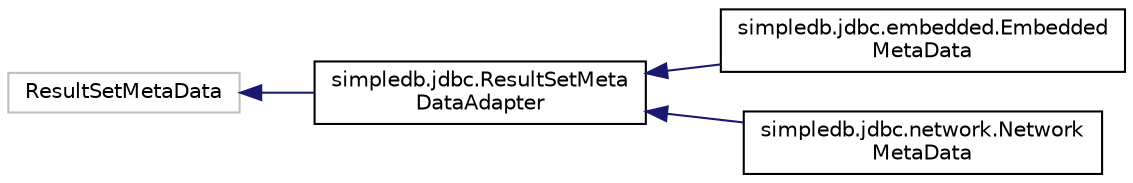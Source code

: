 digraph "Graphical Class Hierarchy"
{
  edge [fontname="Helvetica",fontsize="10",labelfontname="Helvetica",labelfontsize="10"];
  node [fontname="Helvetica",fontsize="10",shape=record];
  rankdir="LR";
  Node43 [label="ResultSetMetaData",height=0.2,width=0.4,color="grey75", fillcolor="white", style="filled"];
  Node43 -> Node0 [dir="back",color="midnightblue",fontsize="10",style="solid",fontname="Helvetica"];
  Node0 [label="simpledb.jdbc.ResultSetMeta\lDataAdapter",height=0.2,width=0.4,color="black", fillcolor="white", style="filled",URL="$classsimpledb_1_1jdbc_1_1ResultSetMetaDataAdapter.html"];
  Node0 -> Node1 [dir="back",color="midnightblue",fontsize="10",style="solid",fontname="Helvetica"];
  Node1 [label="simpledb.jdbc.embedded.Embedded\lMetaData",height=0.2,width=0.4,color="black", fillcolor="white", style="filled",URL="$classsimpledb_1_1jdbc_1_1embedded_1_1EmbeddedMetaData.html"];
  Node0 -> Node2 [dir="back",color="midnightblue",fontsize="10",style="solid",fontname="Helvetica"];
  Node2 [label="simpledb.jdbc.network.Network\lMetaData",height=0.2,width=0.4,color="black", fillcolor="white", style="filled",URL="$classsimpledb_1_1jdbc_1_1network_1_1NetworkMetaData.html"];
}
